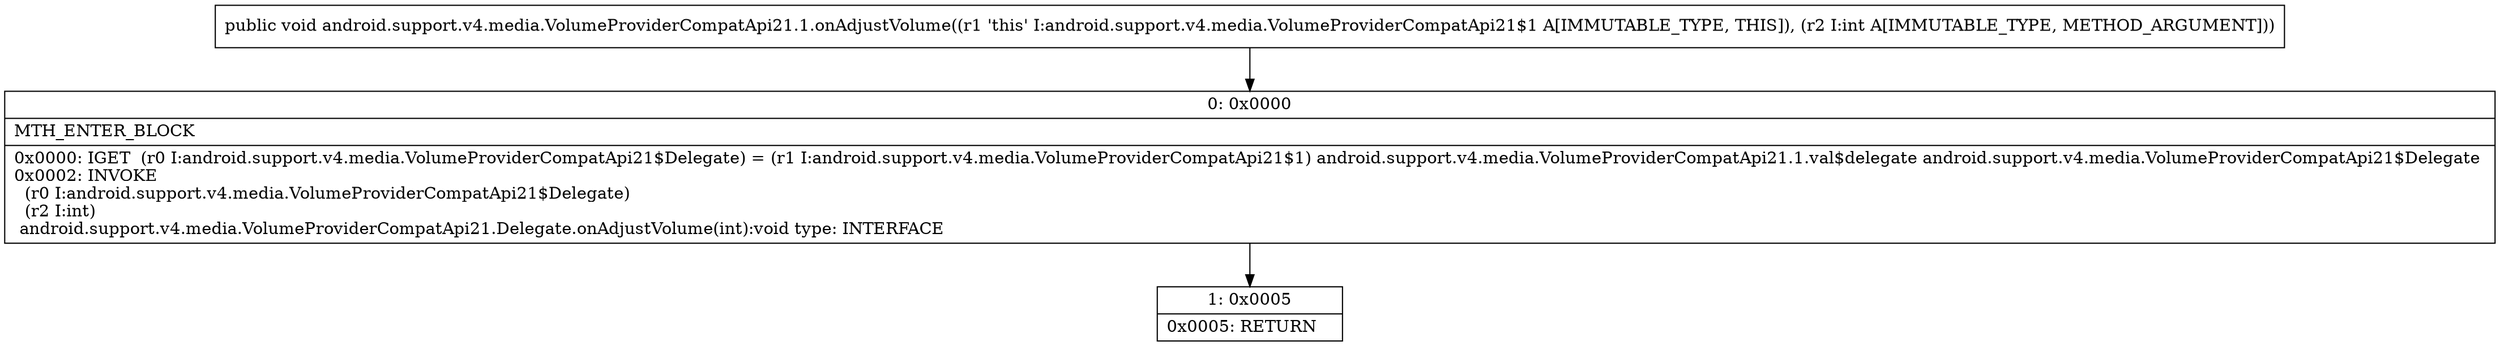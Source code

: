 digraph "CFG forandroid.support.v4.media.VolumeProviderCompatApi21.1.onAdjustVolume(I)V" {
Node_0 [shape=record,label="{0\:\ 0x0000|MTH_ENTER_BLOCK\l|0x0000: IGET  (r0 I:android.support.v4.media.VolumeProviderCompatApi21$Delegate) = (r1 I:android.support.v4.media.VolumeProviderCompatApi21$1) android.support.v4.media.VolumeProviderCompatApi21.1.val$delegate android.support.v4.media.VolumeProviderCompatApi21$Delegate \l0x0002: INVOKE  \l  (r0 I:android.support.v4.media.VolumeProviderCompatApi21$Delegate)\l  (r2 I:int)\l android.support.v4.media.VolumeProviderCompatApi21.Delegate.onAdjustVolume(int):void type: INTERFACE \l}"];
Node_1 [shape=record,label="{1\:\ 0x0005|0x0005: RETURN   \l}"];
MethodNode[shape=record,label="{public void android.support.v4.media.VolumeProviderCompatApi21.1.onAdjustVolume((r1 'this' I:android.support.v4.media.VolumeProviderCompatApi21$1 A[IMMUTABLE_TYPE, THIS]), (r2 I:int A[IMMUTABLE_TYPE, METHOD_ARGUMENT])) }"];
MethodNode -> Node_0;
Node_0 -> Node_1;
}

